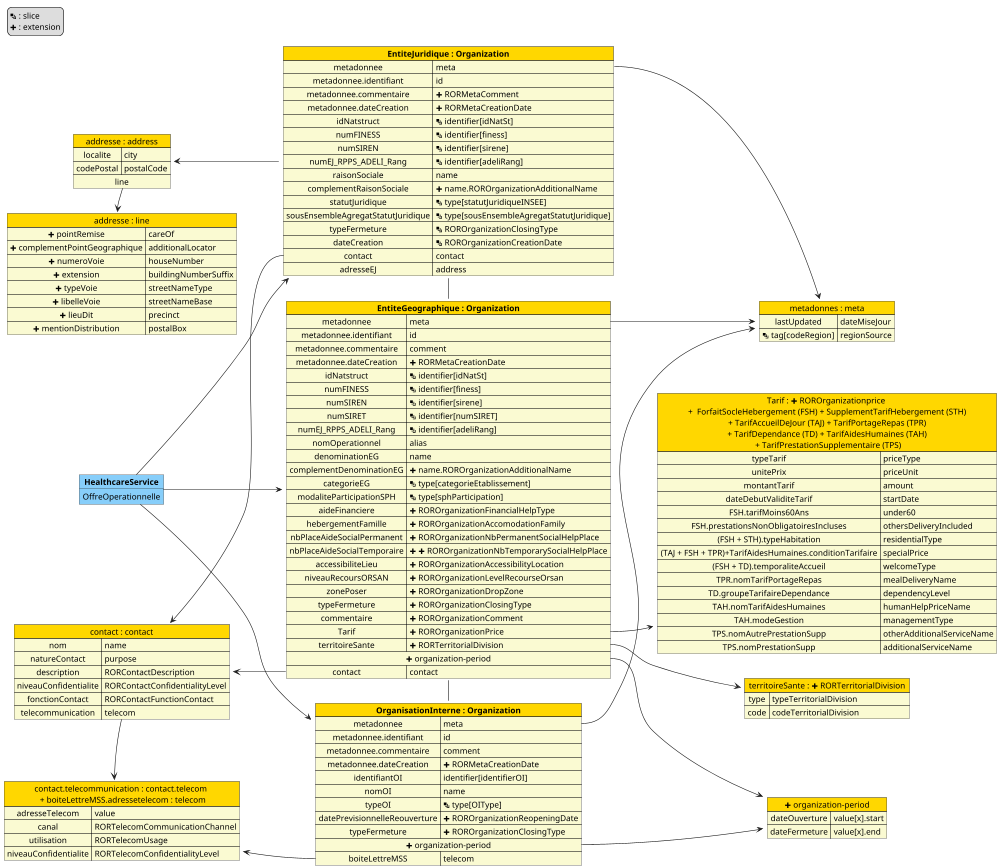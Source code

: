 @startuml mapping-Organization

left to right direction

scale 1000 width

legend top left
  <&layers> : slice
  <&plus> : extension
endlegend


map "metadonnes : meta" as meta #back:LightGoldenRodYellow;header:Gold {
    lastUpdated => dateMiseJour 
    <&layers> tag[codeRegion] => regionSource
}

map "<&plus> organization-period" as period #back:LightGoldenRodYellow;header:Gold {
    dateOuverture => value[x].start
    dateFermeture => value[x].end
}

map "territoireSante : <&plus> RORTerritorialDivision" as RORTerritorialDivision #back:LightGoldenRodYellow;header:Gold {
    type => typeTerritorialDivision
    code => codeTerritorialDivision
}

map "Tarif : <&plus> ROROrganizationprice \n +  ForfaitSocleHebergement (FSH) + SupplementTarifHebergement (STH) \n + TarifAccueilDeJour (TAJ) + TarifPortageRepas (TPR) \n + TarifDependance (TD) + TarifAidesHumaines (TAH) \n + TarifPrestationSupplementaire (TPS)" as ROROrganizationPrice #back:LightGoldenRodYellow;header:Gold {
    typeTarif => priceType
    unitePrix => priceUnit
    montantTarif => amount
    dateDebutValiditeTarif => startDate
    FSH.tarifMoins60Ans => under60
    FSH.prestationsNonObligatoiresIncluses => deliveryIncluded
    FSH.prestationsNonObligatoiresIncluses => othersDeliveryIncluded
    (FSH + STH).typeHabitation => residentialType
    (TAJ + FSH + TPR)+TarifAidesHumaines.conditionTarifaire => specialPrice
    (FSH + TD).temporaliteAccueil => welcomeType
    TPR.nomTarifPortageRepas => mealDeliveryName
    TD.groupeTarifaireDependance => dependencyLevel
    TAH.nomTarifAidesHumaines => humanHelpPriceName
    TAH.modeGestion => managementType
    TPS.nomAutrePrestationSupp => otherAdditionalServiceName
    TPS.nomPrestationSupp => additionalServiceName
}

map "contact : contact" as contact #back:LightGoldenRodYellow;header:Gold {
    nom => name
    natureContact => purpose
    description => RORContactDescription
    niveauConfidentialite => RORContactConfidentialityLevel
    fonctionContact => RORContactFunctionContact
    telecommunication => telecom
}

map "contact.telecommunication : contact.telecom \n + boiteLettreMSS.adressetelecom : telecom" as telecom #back:LightGoldenRodYellow;header:Gold {
    adresseTelecom => value
    canal => RORTelecomCommunicationChannel
    utilisation => RORTelecomUsage
    niveauConfidentialite => RORTelecomConfidentialityLevel
}
map "addresse : line" as addressLine #back:LightGoldenRodYellow;header:Gold {
    <&plus> pointRemise => careOf
    <&plus> complementPointGeographique => additionalLocator
    <&plus> numeroVoie => houseNumber
    <&plus> extension => buildingNumberSuffix
    <&plus> typeVoie => streetNameType
    <&plus> libelleVoie => streetNameBase
    <&plus> lieuDit => precinct
    <&plus> mentionDistribution => postalBox
}

map "addresse : address" as address #back:LightGoldenRodYellow;header:Gold {
    localite => city
    codePostal => postalCode
    line *-> addressLine
}


map "**EntiteJuridique : Organization**" as EJ #back:LightGoldenRodYellow;header:Gold {
    metadonnee => meta 
    metadonnee.identifiant => id
    metadonnee.commentaire => <&plus> RORMetaComment
    metadonnee.dateCreation => <&plus> RORMetaCreationDate
    idNatstruct => <&layers> identifier[idNatSt]
    numFINESS => <&layers> identifier[finess]
    numSIREN => <&layers> identifier[sirene]
    numEJ_RPPS_ADELI_Rang => <&layers> identifier[rppsRang]
    numEJ_RPPS_ADELI_Rang => <&layers> identifier[adeliRang]
    raisonSociale => name
    complementRaisonSociale => <&plus> name.ROROrganizationAdditionalName
    statutJuridique => <&layers> type[statutJuridiqueINSEE]
    sousEnsembleAgregatStatutJuridique => <&layers> type[sousEnsembleAgregatStatutJuridique]
    typeFermeture => <&layers> ROROrganizationClosingType
    dateCreation => <&layers> ROROrganizationCreationDate
    contact => contact
    adresseEJ => address
}

map "**EntiteGeographique : Organization**" as EG #back:LightGoldenRodYellow;header:Gold {
    metadonnee => meta 
    metadonnee.identifiant => id
    metadonnee.commentaire => comment
    metadonnee.dateCreation => <&plus> RORMetaCreationDate
    idNatstruct => <&layers> identifier[idNatSt]
    numFINESS => <&layers> identifier[finess]
    numSIREN => <&layers> identifier[sirene]
    numSIRET => <&layers> identifier[numSIRET]
    numEJ_RPPS_ADELI_Rang => <&layers> identifier[rppsRang]
    numEJ_RPPS_ADELI_Rang => <&layers> identifier[adeliRang]
    nomOperationnel => alias
    denominationEG => name
    complementDenominationEG => <&plus> name.ROROrganizationAdditionalName
    categorieEG => <&layers> type[categorieEtablissement] 
    modaliteParticipationSPH => <&layers> type[sphParticipation]
    aideFinanciere => <&plus> ROROrganizationFinancialHelpType
    hebergementFamille => <&plus> ROROrganizationAccomodationFamily
    nbPlaceAideSocialPermanent => <&plus> ROROrganizationNbPermanentSocialHelpPlace
    nbPlaceAideSocialTemporaire => <&plus> <&plus> ROROrganizationNbTemporarySocialHelpPlace
    accessibiliteLieu => <&plus> ROROrganizationAccessibilityLocation
    niveauRecoursORSAN => <&plus> ROROrganizationLevelRecourseOrsan
    zonePoser => <&plus> ROROrganizationDropZone
    typeFermeture => <&plus> ROROrganizationClosingType
    commentaire => <&plus> ROROrganizationComment
    Tarif => <&plus> ROROrganizationPrice
    territoireSante => <&plus> RORTerritorialDivision
    <&plus> organization-period *--> period
    contact => contact
}

map "**OrganisationInterne : Organization**" as OI #back:LightGoldenRodYellow;header:Gold {
    metadonnee => meta 
    metadonnee.identifiant => id
    metadonnee.commentaire => comment
    metadonnee.dateCreation => <&plus> RORMetaCreationDate
    identifiantOI => identifier[identifierOI]
    nomOI => name
    typeOI => <&layers> type[OIType]
    datePrevisionnelleReouverture => <&plus> ROROrganizationReopeningDate
    typeFermeture => <&plus> ROROrganizationClosingType
    <&plus> organization-period *--> period
    boiteLettreMSS => telecom 
}

EJ::metadonnee --> meta
EG::metadonnee --> meta
OI::metadonnee --> meta
contact <-- EJ::contact
contact <-- EG::contact
contact::telecommunication -> telecom
telecom <-- OI::boiteLettreMSS
address <-- EJ::adresse
EG::territoireSante --> RORTerritorialDivision
EG::Tarif --> ROROrganizationPrice


object "**HealthcareService**" as HS #LightSkyBlue {
    OffreOperationnelle
}

HS --> EJ
HS --> EG
HS --> OI
EJ - EG 
EG - OI

@enduml